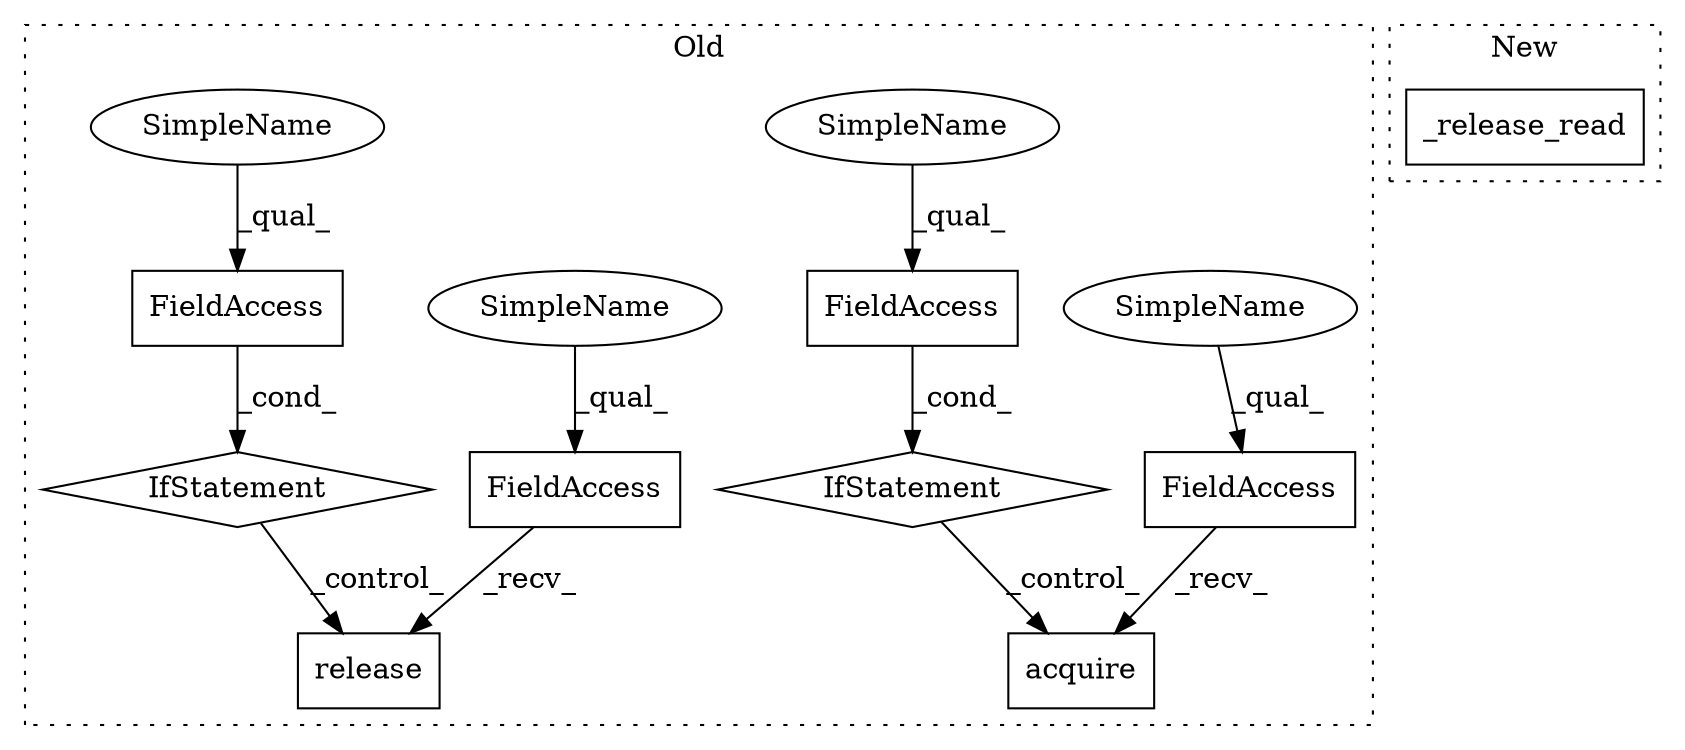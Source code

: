 digraph G {
subgraph cluster0 {
1 [label="IfStatement" a="25" s="28485,28499" l="4,2" shape="diamond"];
3 [label="FieldAccess" a="22" s="28489" l="10" shape="box"];
4 [label="FieldAccess" a="22" s="28621" l="10" shape="box"];
5 [label="FieldAccess" a="22" s="28601" l="10" shape="box"];
6 [label="FieldAccess" a="22" s="28509" l="10" shape="box"];
7 [label="release" a="32" s="28632" l="9" shape="box"];
8 [label="IfStatement" a="25" s="28597,28611" l="4,2" shape="diamond"];
9 [label="acquire" a="32" s="28520" l="9" shape="box"];
10 [label="SimpleName" a="42" s="28509" l="4" shape="ellipse"];
11 [label="SimpleName" a="42" s="28489" l="4" shape="ellipse"];
12 [label="SimpleName" a="42" s="28621" l="4" shape="ellipse"];
13 [label="SimpleName" a="42" s="28601" l="4" shape="ellipse"];
label = "Old";
style="dotted";
}
subgraph cluster1 {
2 [label="_release_read" a="32" s="28965" l="15" shape="box"];
label = "New";
style="dotted";
}
1 -> 9 [label="_control_"];
3 -> 1 [label="_cond_"];
4 -> 7 [label="_recv_"];
5 -> 8 [label="_cond_"];
6 -> 9 [label="_recv_"];
8 -> 7 [label="_control_"];
10 -> 6 [label="_qual_"];
11 -> 3 [label="_qual_"];
12 -> 4 [label="_qual_"];
13 -> 5 [label="_qual_"];
}